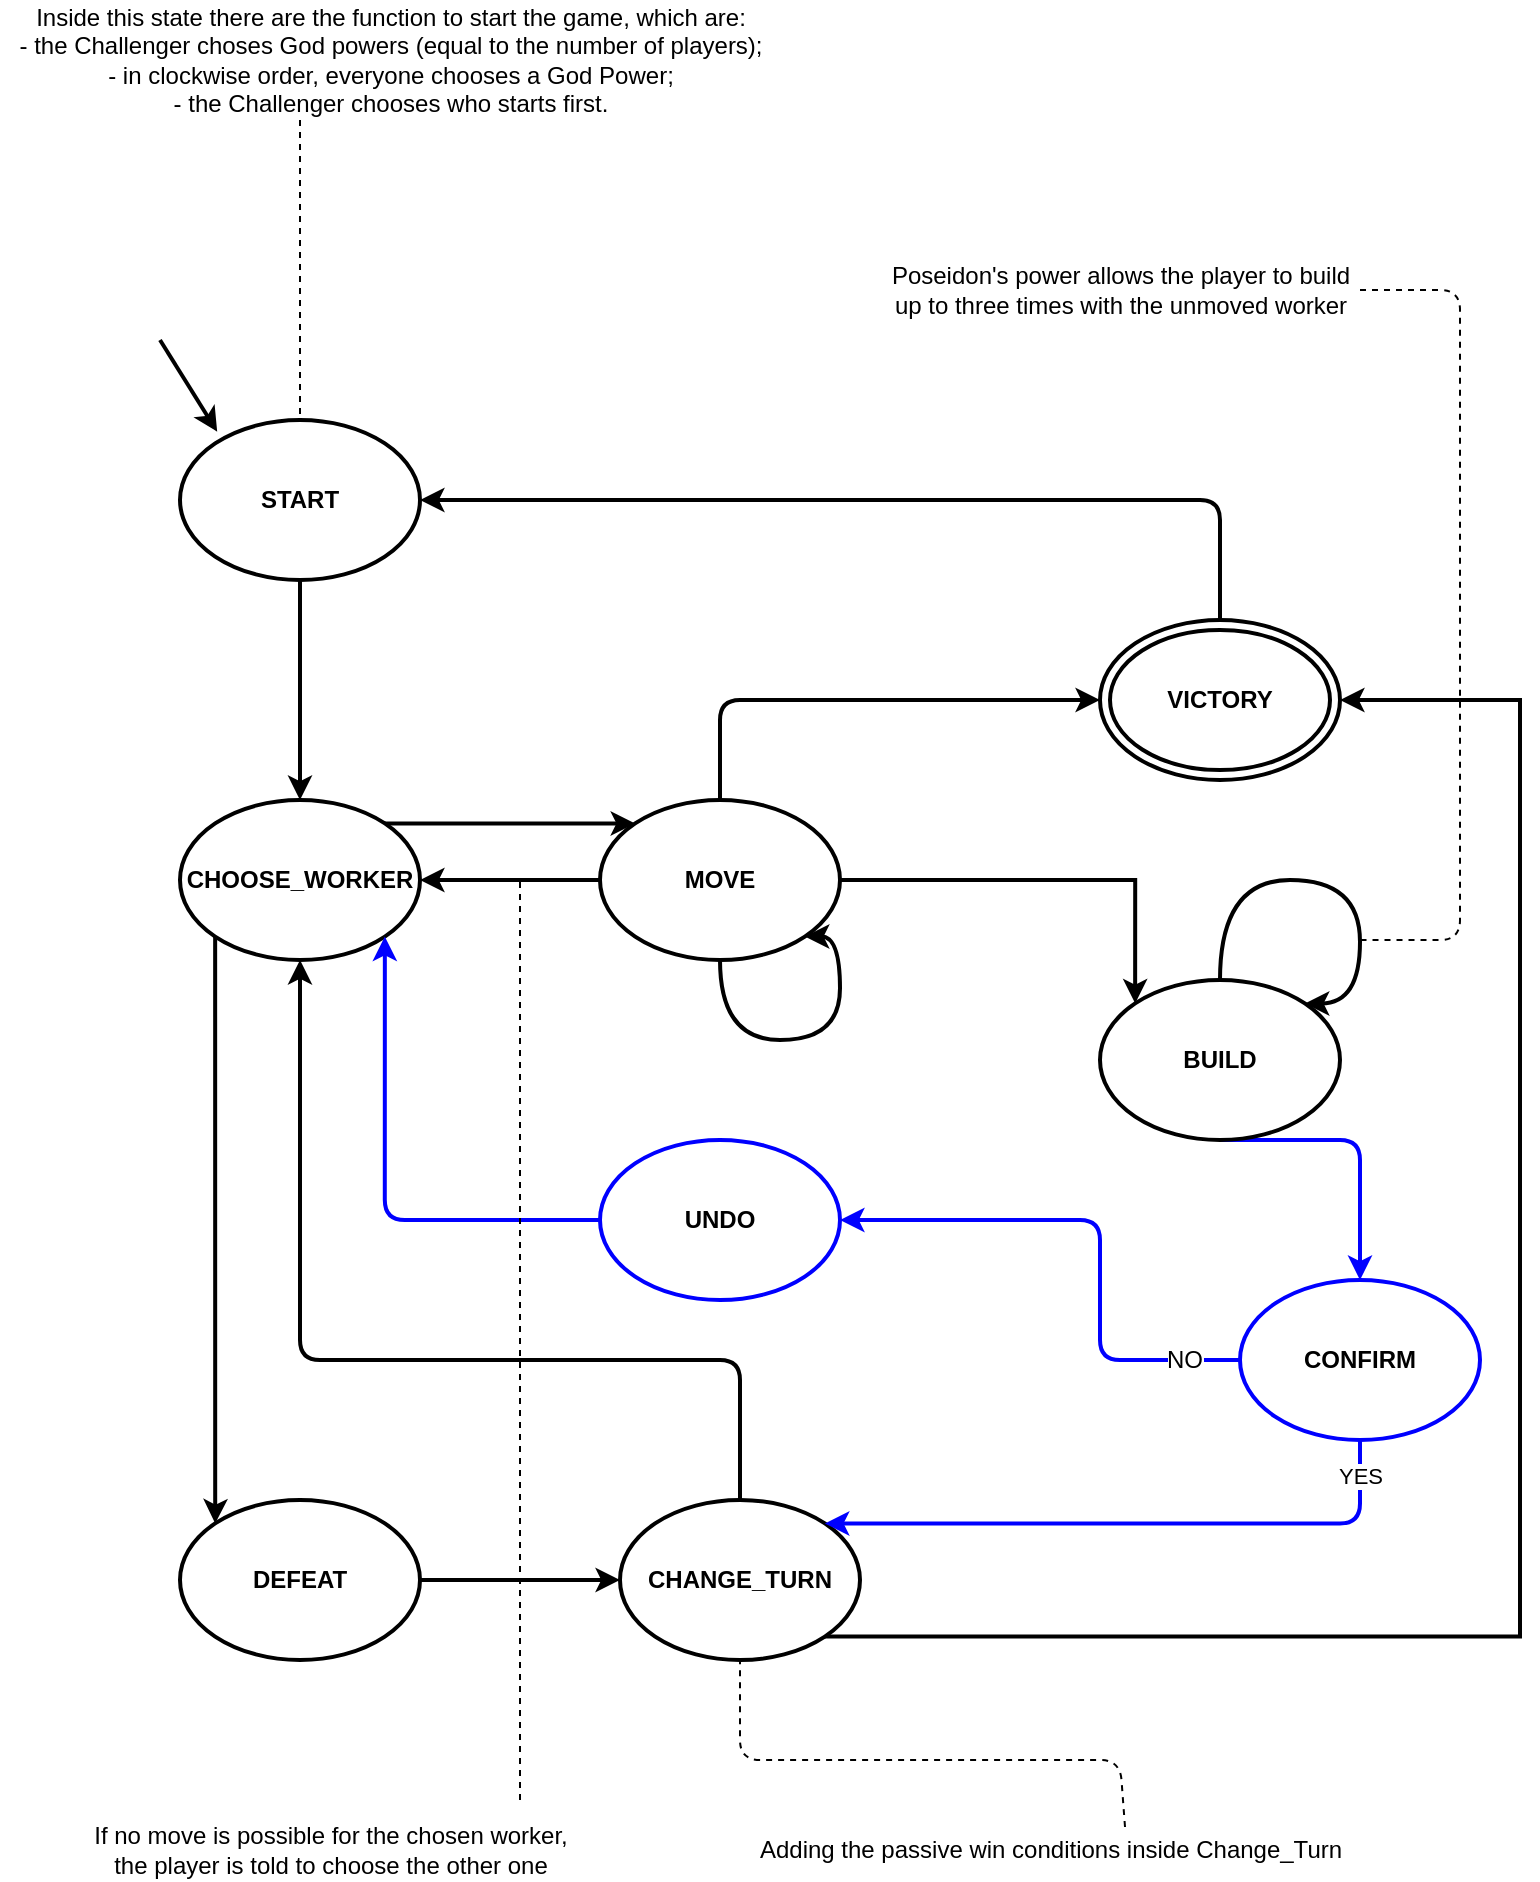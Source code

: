 <mxfile version="12.6.5" type="device"><diagram id="ioQzvf4hhAR-QU0SyH-r" name="Page-1"><mxGraphModel dx="3784" dy="3889" grid="1" gridSize="10" guides="1" tooltips="1" connect="1" arrows="1" fold="1" page="1" pageScale="1" pageWidth="827" pageHeight="1169" math="0" shadow="0"><root><mxCell id="0"/><mxCell id="1" parent="0"/><mxCell id="YK8mt3D9eI7DxT3vhsNC-9" style="edgeStyle=orthogonalEdgeStyle;rounded=1;orthogonalLoop=1;jettySize=auto;html=1;exitX=0.5;exitY=1;exitDx=0;exitDy=0;entryX=0.5;entryY=0;entryDx=0;entryDy=0;strokeWidth=2;" parent="1" source="YK8mt3D9eI7DxT3vhsNC-67" target="YK8mt3D9eI7DxT3vhsNC-10" edge="1"><mxGeometry relative="1" as="geometry"><mxPoint x="100" y="-480" as="targetPoint"/><mxPoint x="-30" y="-520" as="sourcePoint"/><Array as="points"/></mxGeometry></mxCell><mxCell id="YK8mt3D9eI7DxT3vhsNC-39" style="edgeStyle=orthogonalEdgeStyle;orthogonalLoop=1;jettySize=auto;html=1;exitX=0;exitY=1;exitDx=0;exitDy=0;entryX=0;entryY=0;entryDx=0;entryDy=0;strokeWidth=2;" parent="1" source="YK8mt3D9eI7DxT3vhsNC-10" target="YK8mt3D9eI7DxT3vhsNC-21" edge="1"><mxGeometry relative="1" as="geometry"><Array as="points"><mxPoint x="118" y="-280"/><mxPoint x="118" y="-280"/></Array></mxGeometry></mxCell><mxCell id="YK8mt3D9eI7DxT3vhsNC-75" style="edgeStyle=orthogonalEdgeStyle;orthogonalLoop=1;jettySize=auto;html=1;exitX=1;exitY=0;exitDx=0;exitDy=0;entryX=0;entryY=0;entryDx=0;entryDy=0;strokeColor=#000000;strokeWidth=2;" parent="1" source="YK8mt3D9eI7DxT3vhsNC-10" target="YK8mt3D9eI7DxT3vhsNC-12" edge="1"><mxGeometry relative="1" as="geometry"/></mxCell><mxCell id="YK8mt3D9eI7DxT3vhsNC-10" value="CHOOSE_WORKER" style="ellipse;whiteSpace=wrap;html=1;strokeWidth=2;fontStyle=1" parent="1" vertex="1"><mxGeometry x="100" y="-640" width="120" height="80" as="geometry"/></mxCell><mxCell id="YK8mt3D9eI7DxT3vhsNC-72" style="edgeStyle=orthogonalEdgeStyle;orthogonalLoop=1;jettySize=auto;html=1;exitX=0.5;exitY=0;exitDx=0;exitDy=0;entryX=0;entryY=0.5;entryDx=0;entryDy=0;strokeColor=#000000;strokeWidth=2;fontColor=#000000;" parent="1" source="YK8mt3D9eI7DxT3vhsNC-12" target="YK8mt3D9eI7DxT3vhsNC-20" edge="1"><mxGeometry relative="1" as="geometry"/></mxCell><mxCell id="YK8mt3D9eI7DxT3vhsNC-76" style="edgeStyle=orthogonalEdgeStyle;orthogonalLoop=1;jettySize=auto;html=1;exitX=0;exitY=1;exitDx=0;exitDy=0;entryX=1;entryY=0.5;entryDx=0;entryDy=0;strokeColor=#000000;strokeWidth=2;" parent="1" source="YK8mt3D9eI7DxT3vhsNC-12" target="YK8mt3D9eI7DxT3vhsNC-10" edge="1"><mxGeometry relative="1" as="geometry"><Array as="points"><mxPoint x="328" y="-600"/></Array></mxGeometry></mxCell><mxCell id="YK8mt3D9eI7DxT3vhsNC-12" value="MOVE" style="ellipse;whiteSpace=wrap;html=1;strokeWidth=2;fontStyle=1" parent="1" vertex="1"><mxGeometry x="310" y="-640" width="120" height="80" as="geometry"/></mxCell><mxCell id="YK8mt3D9eI7DxT3vhsNC-46" style="edgeStyle=orthogonalEdgeStyle;orthogonalLoop=1;jettySize=auto;html=1;exitX=0.5;exitY=1;exitDx=0;exitDy=0;entryX=0.5;entryY=0;entryDx=0;entryDy=0;strokeWidth=2;fillColor=#0050ef;strokeColor=#0000FF;" parent="1" source="YK8mt3D9eI7DxT3vhsNC-15" target="YK8mt3D9eI7DxT3vhsNC-43" edge="1"><mxGeometry relative="1" as="geometry"><Array as="points"><mxPoint x="690" y="-470"/></Array></mxGeometry></mxCell><mxCell id="YK8mt3D9eI7DxT3vhsNC-15" value="BUILD" style="ellipse;whiteSpace=wrap;html=1;strokeWidth=2;fontStyle=1" parent="1" vertex="1"><mxGeometry x="560" y="-550" width="120" height="80" as="geometry"/></mxCell><mxCell id="UNg80wWwvmmeM6O5a_Cv-4" style="edgeStyle=orthogonalEdgeStyle;rounded=1;orthogonalLoop=1;jettySize=auto;html=1;exitX=0.5;exitY=0;exitDx=0;exitDy=0;entryX=1;entryY=0.5;entryDx=0;entryDy=0;strokeWidth=2;fillColor=#fa6800;strokeColor=#000000;" parent="1" source="EHdgfl8XDYYuyZm_yy9I-5" target="YK8mt3D9eI7DxT3vhsNC-67" edge="1"><mxGeometry relative="1" as="geometry"><Array as="points"><mxPoint x="620" y="-790"/></Array></mxGeometry></mxCell><mxCell id="YK8mt3D9eI7DxT3vhsNC-41" style="edgeStyle=orthogonalEdgeStyle;orthogonalLoop=1;jettySize=auto;html=1;entryX=0;entryY=0.5;entryDx=0;entryDy=0;strokeWidth=2;" parent="1" source="YK8mt3D9eI7DxT3vhsNC-21" target="YK8mt3D9eI7DxT3vhsNC-22" edge="1"><mxGeometry relative="1" as="geometry"/></mxCell><mxCell id="YK8mt3D9eI7DxT3vhsNC-21" value="DEFEAT" style="ellipse;whiteSpace=wrap;html=1;strokeWidth=2;fontStyle=1" parent="1" vertex="1"><mxGeometry x="100" y="-290" width="120" height="80" as="geometry"/></mxCell><mxCell id="YK8mt3D9eI7DxT3vhsNC-42" style="edgeStyle=orthogonalEdgeStyle;orthogonalLoop=1;jettySize=auto;html=1;exitX=0.5;exitY=0;exitDx=0;exitDy=0;strokeWidth=2;" parent="1" source="YK8mt3D9eI7DxT3vhsNC-22" edge="1"><mxGeometry relative="1" as="geometry"><mxPoint x="160" y="-560" as="targetPoint"/><Array as="points"><mxPoint x="380" y="-360"/><mxPoint x="160" y="-360"/></Array></mxGeometry></mxCell><mxCell id="UNg80wWwvmmeM6O5a_Cv-1" style="edgeStyle=orthogonalEdgeStyle;rounded=0;orthogonalLoop=1;jettySize=auto;html=1;exitX=1;exitY=1;exitDx=0;exitDy=0;entryX=1;entryY=0.5;entryDx=0;entryDy=0;strokeWidth=2;" parent="1" source="YK8mt3D9eI7DxT3vhsNC-22" target="YK8mt3D9eI7DxT3vhsNC-20" edge="1"><mxGeometry relative="1" as="geometry"><Array as="points"><mxPoint x="770" y="-222"/><mxPoint x="770" y="-690"/></Array></mxGeometry></mxCell><mxCell id="YK8mt3D9eI7DxT3vhsNC-22" value="CHANGE_TURN" style="ellipse;whiteSpace=wrap;html=1;strokeWidth=2;fontStyle=1" parent="1" vertex="1"><mxGeometry x="320" y="-290" width="120" height="80" as="geometry"/></mxCell><mxCell id="YK8mt3D9eI7DxT3vhsNC-69" style="edgeStyle=orthogonalEdgeStyle;orthogonalLoop=1;jettySize=auto;html=1;entryX=1;entryY=0.5;entryDx=0;entryDy=0;strokeColor=#0000FF;strokeWidth=2;exitX=0;exitY=0.5;exitDx=0;exitDy=0;" parent="1" source="YK8mt3D9eI7DxT3vhsNC-43" target="YK8mt3D9eI7DxT3vhsNC-49" edge="1"><mxGeometry relative="1" as="geometry"><Array as="points"><mxPoint x="560" y="-360"/><mxPoint x="560" y="-430"/></Array></mxGeometry></mxCell><mxCell id="YK8mt3D9eI7DxT3vhsNC-74" value="NO" style="text;html=1;align=center;verticalAlign=middle;resizable=0;points=[];labelBackgroundColor=#ffffff;" parent="YK8mt3D9eI7DxT3vhsNC-69" vertex="1" connectable="0"><mxGeometry x="-0.79" relative="1" as="geometry"><mxPoint as="offset"/></mxGeometry></mxCell><mxCell id="YK8mt3D9eI7DxT3vhsNC-71" value="YES" style="edgeStyle=orthogonalEdgeStyle;orthogonalLoop=1;jettySize=auto;html=1;entryX=1;entryY=0;entryDx=0;entryDy=0;strokeColor=#0000FF;strokeWidth=2;exitX=0.5;exitY=1;exitDx=0;exitDy=0;" parent="1" source="YK8mt3D9eI7DxT3vhsNC-43" target="YK8mt3D9eI7DxT3vhsNC-22" edge="1"><mxGeometry x="-0.885" relative="1" as="geometry"><Array as="points"><mxPoint x="690" y="-278"/></Array><mxPoint as="offset"/></mxGeometry></mxCell><mxCell id="YK8mt3D9eI7DxT3vhsNC-43" value="CONFIRM" style="ellipse;whiteSpace=wrap;html=1;strokeWidth=2;strokeColor=#0000FF;fontStyle=1" parent="1" vertex="1"><mxGeometry x="630" y="-400" width="120" height="80" as="geometry"/></mxCell><mxCell id="YK8mt3D9eI7DxT3vhsNC-70" style="edgeStyle=orthogonalEdgeStyle;orthogonalLoop=1;jettySize=auto;html=1;entryX=1;entryY=1;entryDx=0;entryDy=0;strokeColor=#0000FF;strokeWidth=2;" parent="1" source="YK8mt3D9eI7DxT3vhsNC-49" target="YK8mt3D9eI7DxT3vhsNC-10" edge="1"><mxGeometry relative="1" as="geometry"/></mxCell><mxCell id="YK8mt3D9eI7DxT3vhsNC-49" value="UNDO" style="ellipse;whiteSpace=wrap;html=1;strokeWidth=2;strokeColor=#0000FF;fontStyle=1" parent="1" vertex="1"><mxGeometry x="310" y="-470" width="120" height="80" as="geometry"/></mxCell><mxCell id="YK8mt3D9eI7DxT3vhsNC-54" style="edgeStyle=orthogonalEdgeStyle;rounded=0;orthogonalLoop=1;jettySize=auto;html=1;strokeWidth=2;entryX=0;entryY=0;entryDx=0;entryDy=0;exitX=1;exitY=0.5;exitDx=0;exitDy=0;" parent="1" source="YK8mt3D9eI7DxT3vhsNC-12" target="YK8mt3D9eI7DxT3vhsNC-15" edge="1"><mxGeometry relative="1" as="geometry"><mxPoint x="369.5" y="-480" as="targetPoint"/><mxPoint x="369.5" y="-560" as="sourcePoint"/></mxGeometry></mxCell><mxCell id="YK8mt3D9eI7DxT3vhsNC-67" value="START" style="ellipse;whiteSpace=wrap;html=1;strokeWidth=2;fontStyle=1" parent="1" vertex="1"><mxGeometry x="100" y="-830" width="120" height="80" as="geometry"/></mxCell><mxCell id="YK8mt3D9eI7DxT3vhsNC-68" value="" style="endArrow=classic;html=1;strokeColor=#000000;strokeWidth=2;entryX=0.155;entryY=0.073;entryDx=0;entryDy=0;entryPerimeter=0;" parent="1" target="YK8mt3D9eI7DxT3vhsNC-67" edge="1"><mxGeometry width="50" height="50" relative="1" as="geometry"><mxPoint x="90" y="-870" as="sourcePoint"/><mxPoint x="-580" y="-240" as="targetPoint"/></mxGeometry></mxCell><mxCell id="EHdgfl8XDYYuyZm_yy9I-2" value="Inside this state there are the function to start the game, which are:&lt;br&gt;- the Challenger choses God powers (equal to the number of players);&lt;br&gt;- in clockwise order, everyone chooses a God Power;&lt;br&gt;- the Challenger chooses who starts first." style="text;html=1;align=center;verticalAlign=middle;resizable=0;points=[];autosize=1;" parent="1" vertex="1"><mxGeometry x="10" y="-1040" width="390" height="60" as="geometry"/></mxCell><mxCell id="EHdgfl8XDYYuyZm_yy9I-6" value="" style="group;labelBackgroundColor=none;" parent="1" vertex="1" connectable="0"><mxGeometry x="560" y="-730" width="120" height="80" as="geometry"/></mxCell><mxCell id="YK8mt3D9eI7DxT3vhsNC-20" value="VICTORY" style="ellipse;whiteSpace=wrap;html=1;strokeWidth=2;fontStyle=1;strokeColor=#000000;shadow=0;" parent="EHdgfl8XDYYuyZm_yy9I-6" vertex="1"><mxGeometry width="120" height="80" as="geometry"/></mxCell><mxCell id="EHdgfl8XDYYuyZm_yy9I-5" value="" style="ellipse;whiteSpace=wrap;html=1;shadow=0;strokeWidth=2;fillColor=none;" parent="EHdgfl8XDYYuyZm_yy9I-6" vertex="1"><mxGeometry x="5" y="5" width="110" height="70" as="geometry"/></mxCell><mxCell id="03VKUwdtNVF-CObINo-e-2" value="Adding the passive win conditions inside Change_Turn" style="text;html=1;align=center;verticalAlign=middle;resizable=0;points=[];autosize=1;" parent="1" vertex="1"><mxGeometry x="380" y="-125" width="310" height="20" as="geometry"/></mxCell><mxCell id="w1cLL2D53SEW4snobHYd-67" style="edgeStyle=orthogonalEdgeStyle;orthogonalLoop=1;jettySize=auto;html=1;entryX=1;entryY=0;entryDx=0;entryDy=0;strokeWidth=2;fillColor=#e51400;strokeColor=#000000;curved=1;" parent="1" target="YK8mt3D9eI7DxT3vhsNC-15" edge="1"><mxGeometry relative="1" as="geometry"><Array as="points"><mxPoint x="620" y="-600"/><mxPoint x="690" y="-600"/><mxPoint x="690" y="-538"/></Array><mxPoint x="620" y="-550" as="sourcePoint"/><mxPoint x="650.016" y="-571.776" as="targetPoint"/></mxGeometry></mxCell><mxCell id="w1cLL2D53SEW4snobHYd-69" value="Poseidon's power allows the player to build&lt;br&gt;up to three times with the unmoved worker&lt;br&gt;" style="text;html=1;align=center;verticalAlign=middle;resizable=0;points=[];autosize=1;fillColor=none;strokeColor=none;fontColor=#000000;labelBackgroundColor=none;" parent="1" vertex="1"><mxGeometry x="450" y="-910" width="240" height="30" as="geometry"/></mxCell><mxCell id="tXW74PcDIZnq2XZqpUdX-3" style="edgeStyle=orthogonalEdgeStyle;orthogonalLoop=1;jettySize=auto;html=1;exitX=0.5;exitY=1;exitDx=0;exitDy=0;entryX=1;entryY=1;entryDx=0;entryDy=0;fillColor=#e51400;strokeColor=#000000;strokeWidth=2;curved=1;" parent="1" source="YK8mt3D9eI7DxT3vhsNC-12" target="YK8mt3D9eI7DxT3vhsNC-12" edge="1"><mxGeometry relative="1" as="geometry"><Array as="points"><mxPoint x="370" y="-520"/><mxPoint x="430" y="-520"/><mxPoint x="430" y="-572"/></Array></mxGeometry></mxCell><mxCell id="tXW74PcDIZnq2XZqpUdX-5" value="If no move is possible for the chosen worker,&lt;br&gt;the player is told to choose the other one" style="text;html=1;align=center;verticalAlign=middle;resizable=0;points=[];autosize=1;fontColor=#000000;" parent="1" vertex="1"><mxGeometry x="50" y="-130" width="250" height="30" as="geometry"/></mxCell><mxCell id="tXW74PcDIZnq2XZqpUdX-8" value="" style="endArrow=none;dashed=1;html=1;strokeColor=#000000;strokeWidth=1;fontColor=#F0F0F0;" parent="1" edge="1"><mxGeometry width="50" height="50" relative="1" as="geometry"><mxPoint x="270" y="-140" as="sourcePoint"/><mxPoint x="270" y="-600" as="targetPoint"/></mxGeometry></mxCell><mxCell id="tXW74PcDIZnq2XZqpUdX-9" value="" style="endArrow=none;dashed=1;html=1;strokeColor=#000000;strokeWidth=1;fontColor=#F0F0F0;" parent="1" target="YK8mt3D9eI7DxT3vhsNC-67" edge="1"><mxGeometry width="50" height="50" relative="1" as="geometry"><mxPoint x="160" y="-980" as="sourcePoint"/><mxPoint x="-140" y="-160" as="targetPoint"/></mxGeometry></mxCell><mxCell id="tXW74PcDIZnq2XZqpUdX-11" value="" style="endArrow=none;dashed=1;html=1;strokeColor=#000000;strokeWidth=1;fontColor=#000000;entryX=0.5;entryY=1;entryDx=0;entryDy=0;exitX=0.621;exitY=-0.075;exitDx=0;exitDy=0;exitPerimeter=0;" parent="1" source="03VKUwdtNVF-CObINo-e-2" target="YK8mt3D9eI7DxT3vhsNC-22" edge="1"><mxGeometry width="50" height="50" relative="1" as="geometry"><mxPoint x="490" y="-150" as="sourcePoint"/><mxPoint x="50" y="-90" as="targetPoint"/><Array as="points"><mxPoint x="570" y="-160"/><mxPoint x="380" y="-160"/></Array></mxGeometry></mxCell><mxCell id="tXW74PcDIZnq2XZqpUdX-12" value="" style="endArrow=none;dashed=1;html=1;strokeColor=#000000;strokeWidth=1;fontColor=#F0F0F0;" parent="1" source="w1cLL2D53SEW4snobHYd-69" edge="1"><mxGeometry width="50" height="50" relative="1" as="geometry"><mxPoint y="-40" as="sourcePoint"/><mxPoint x="690" y="-570" as="targetPoint"/><Array as="points"><mxPoint x="740" y="-895"/><mxPoint x="740" y="-570"/></Array></mxGeometry></mxCell></root></mxGraphModel></diagram></mxfile>